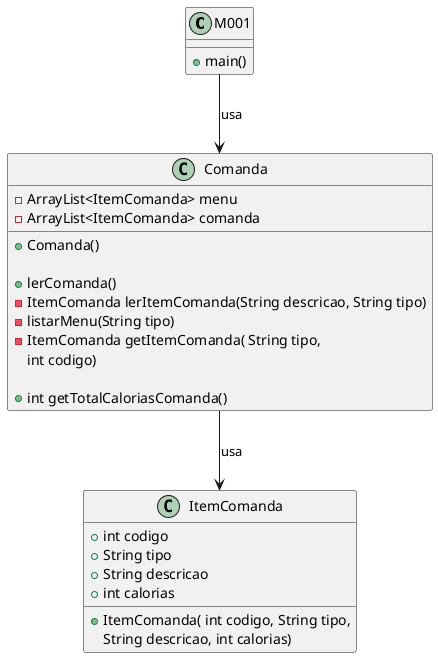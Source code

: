 @startuml

class M001 {
  + main()
}

class Comanda {
  - ArrayList<ItemComanda> menu
  - ArrayList<ItemComanda> comanda

  + Comanda()

  + lerComanda()
  - ItemComanda lerItemComanda(String descricao, String tipo)
  - listarMenu(String tipo)
  - ItemComanda getItemComanda( String tipo,
                     int codigo)

  + int getTotalCaloriasComanda()
}

class ItemComanda {
  + int codigo
  + String tipo
  + String descricao
  + int calorias

  + ItemComanda( int codigo, String tipo,
  String descricao, int calorias)
}

Comanda --> ItemComanda : usa
M001 --> Comanda : usa

@enduml